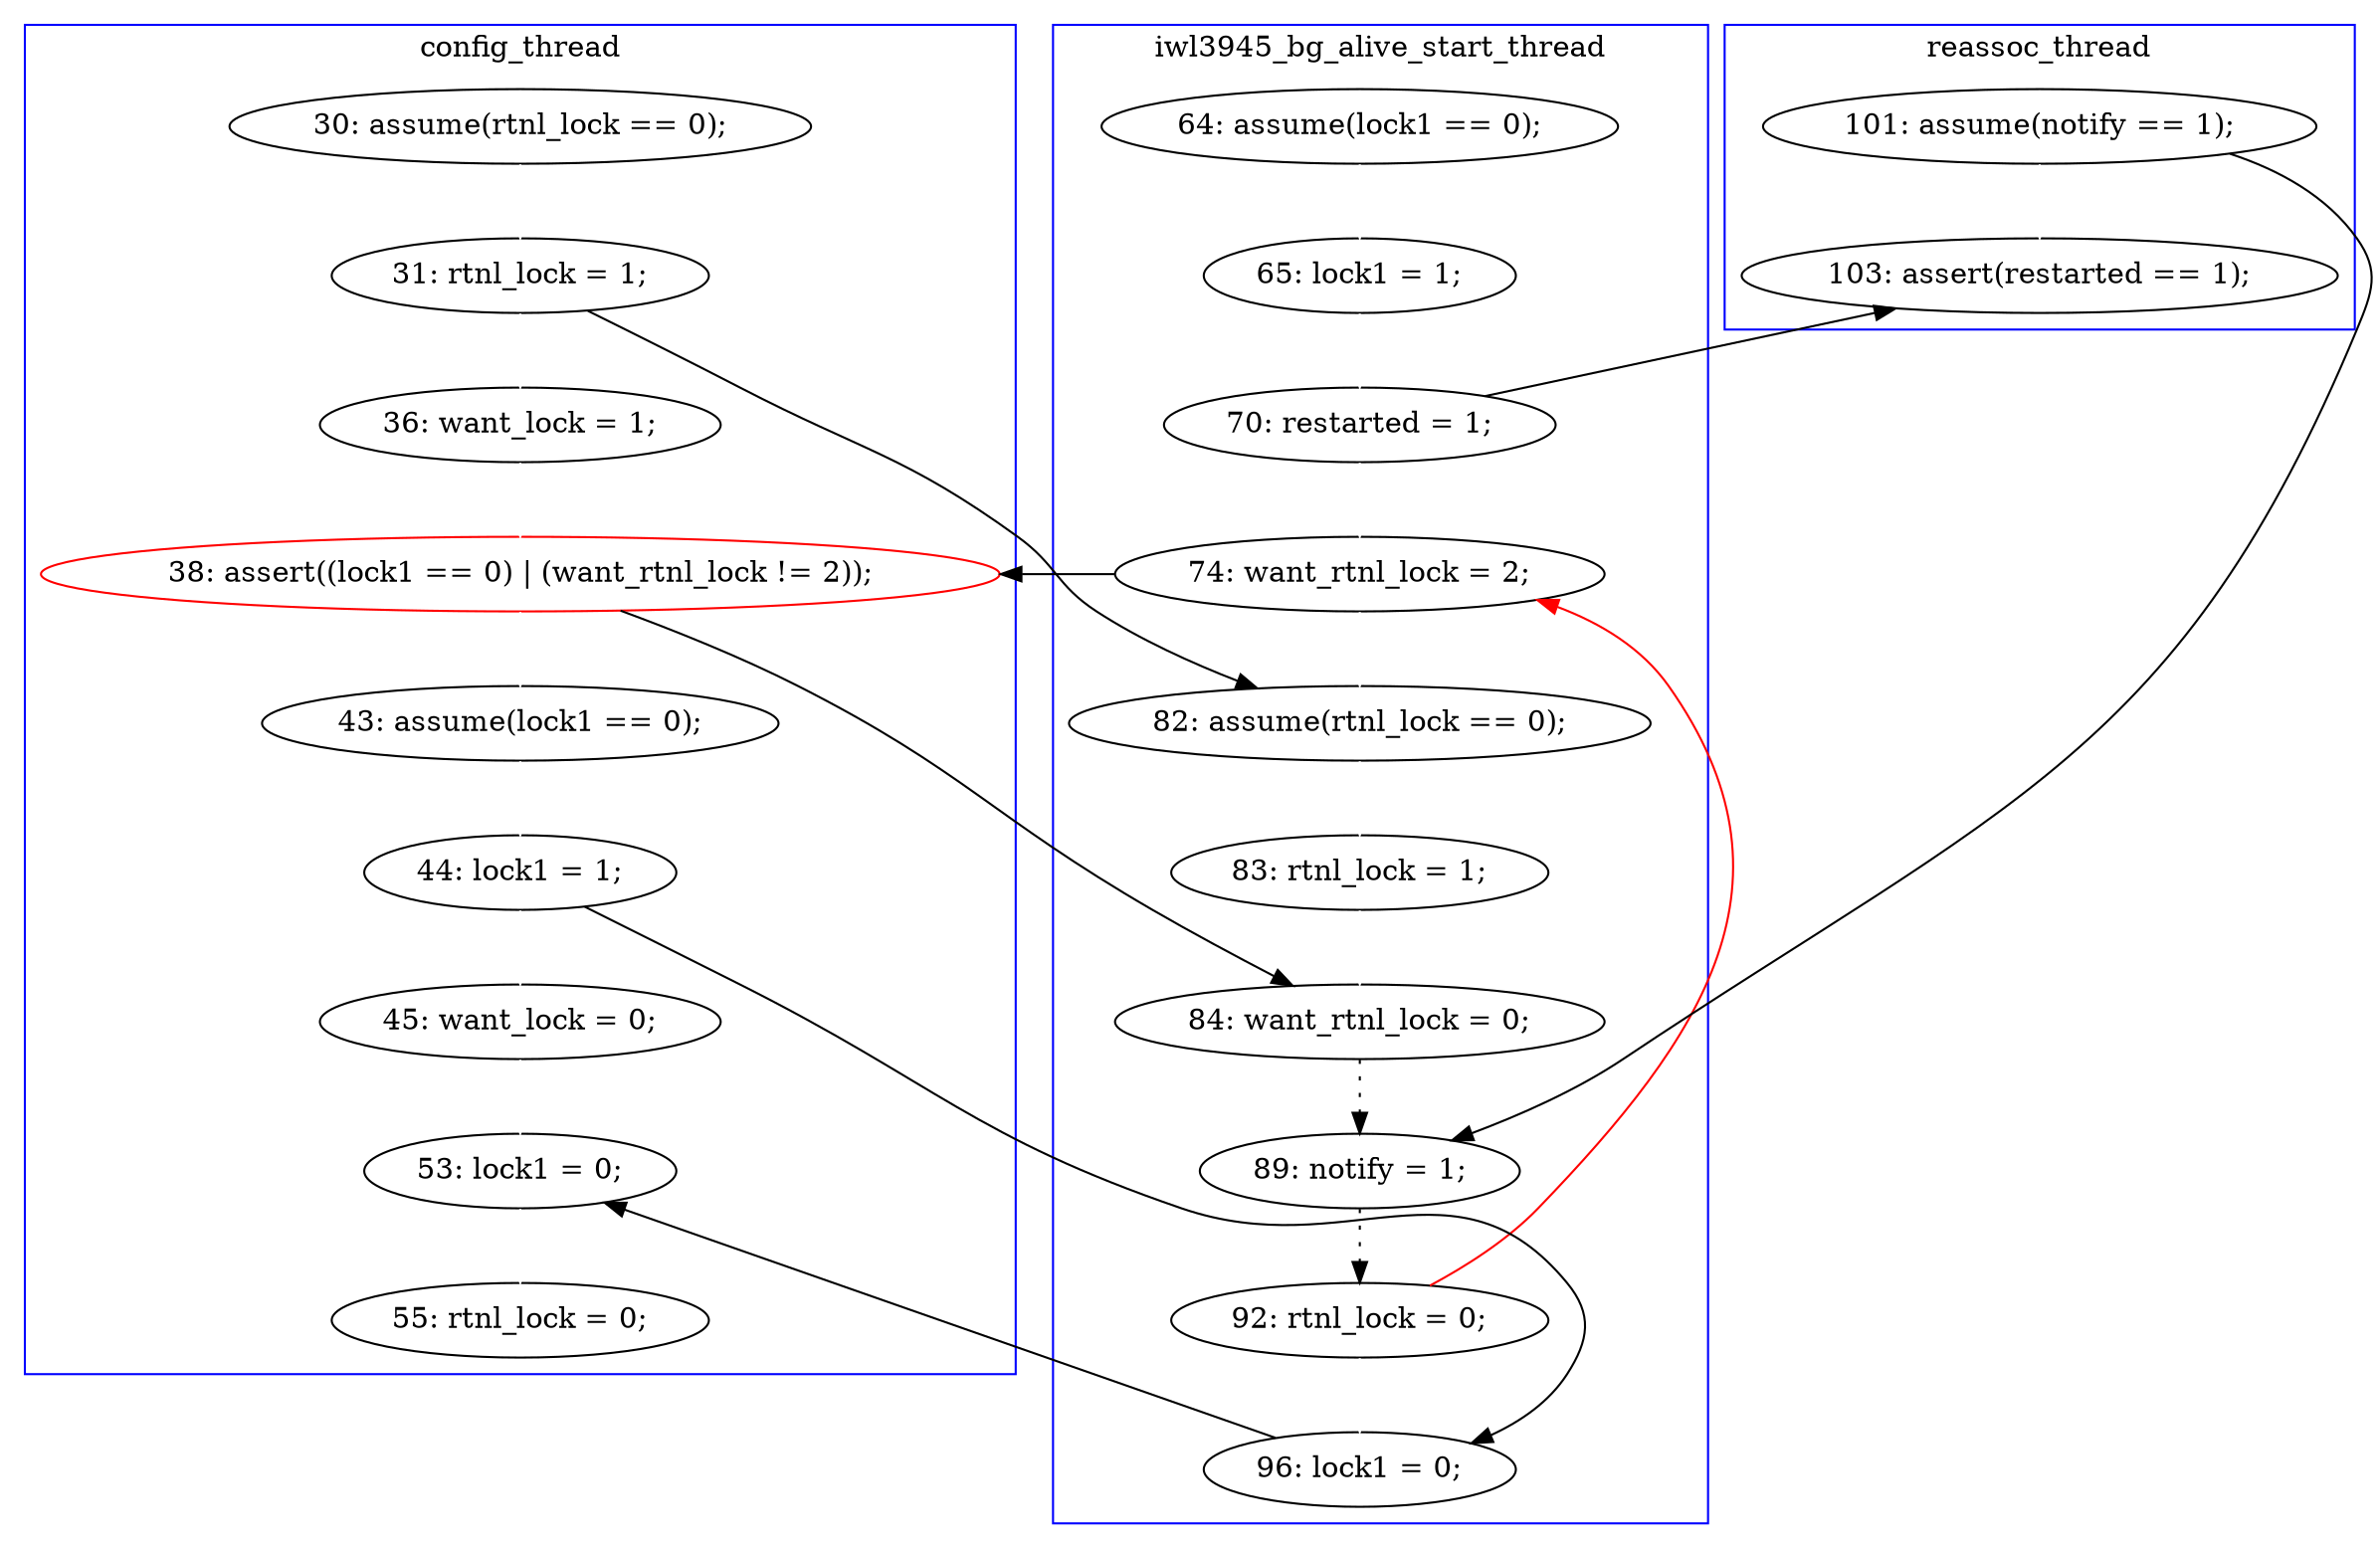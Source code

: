 digraph Counterexample {
	20 -> 22 [color = white, style = solid]
	20 -> 21 [color = black, style = solid, constraint = false]
	24 -> 29 [color = black, style = dotted]
	30 -> 20 [color = red, style = solid, constraint = false]
	17 -> 18 [color = white, style = solid]
	19 -> 20 [color = white, style = solid]
	25 -> 32 [color = white, style = solid]
	21 -> 26 [color = white, style = solid]
	19 -> 32 [color = black, style = solid, constraint = false]
	16 -> 17 [color = white, style = solid]
	22 -> 23 [color = white, style = solid]
	14 -> 15 [color = white, style = solid]
	15 -> 19 [color = white, style = solid]
	17 -> 22 [color = black, style = solid, constraint = false]
	28 -> 33 [color = white, style = solid]
	27 -> 31 [color = black, style = solid, constraint = false]
	31 -> 33 [color = black, style = solid, constraint = false]
	23 -> 24 [color = white, style = solid]
	25 -> 29 [color = black, style = solid, constraint = false]
	21 -> 24 [color = black, style = solid, constraint = false]
	26 -> 27 [color = white, style = solid]
	18 -> 21 [color = white, style = solid]
	33 -> 34 [color = white, style = solid]
	30 -> 31 [color = white, style = solid]
	27 -> 28 [color = white, style = solid]
	29 -> 30 [color = black, style = dotted]
	subgraph cluster3 {
		label = reassoc_thread
		color = blue
		25  [label = "101: assume(notify == 1);"]
		32  [label = "103: assert(restarted == 1);"]
	}
	subgraph cluster2 {
		label = iwl3945_bg_alive_start_thread
		color = blue
		31  [label = "96: lock1 = 0;"]
		22  [label = "82: assume(rtnl_lock == 0);"]
		15  [label = "65: lock1 = 1;"]
		24  [label = "84: want_rtnl_lock = 0;"]
		19  [label = "70: restarted = 1;"]
		20  [label = "74: want_rtnl_lock = 2;"]
		30  [label = "92: rtnl_lock = 0;"]
		14  [label = "64: assume(lock1 == 0);"]
		29  [label = "89: notify = 1;"]
		23  [label = "83: rtnl_lock = 1;"]
	}
	subgraph cluster1 {
		label = config_thread
		color = blue
		26  [label = "43: assume(lock1 == 0);"]
		18  [label = "36: want_lock = 1;"]
		27  [label = "44: lock1 = 1;"]
		28  [label = "45: want_lock = 0;"]
		34  [label = "55: rtnl_lock = 0;"]
		21  [label = "38: assert((lock1 == 0) | (want_rtnl_lock != 2));", color = red]
		16  [label = "30: assume(rtnl_lock == 0);"]
		17  [label = "31: rtnl_lock = 1;"]
		33  [label = "53: lock1 = 0;"]
	}
}